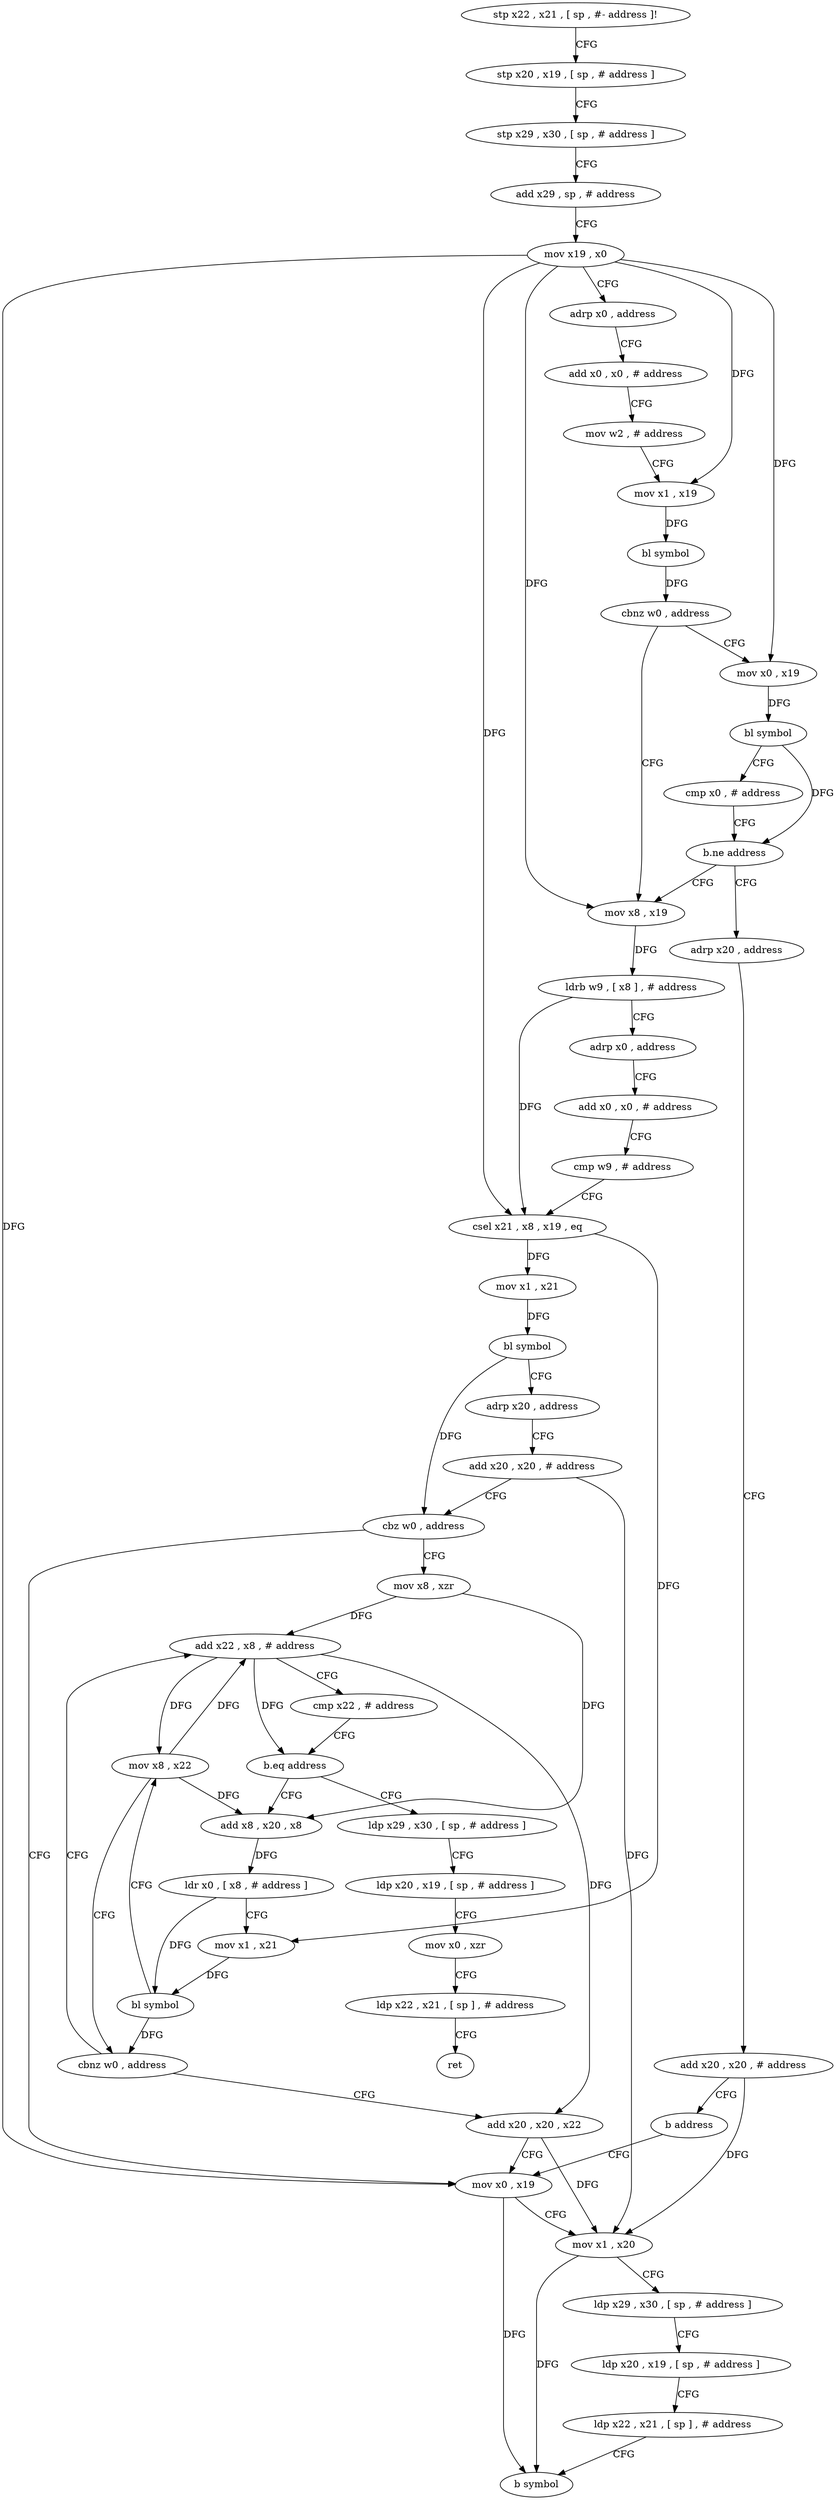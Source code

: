 digraph "func" {
"4242080" [label = "stp x22 , x21 , [ sp , #- address ]!" ]
"4242084" [label = "stp x20 , x19 , [ sp , # address ]" ]
"4242088" [label = "stp x29 , x30 , [ sp , # address ]" ]
"4242092" [label = "add x29 , sp , # address" ]
"4242096" [label = "mov x19 , x0" ]
"4242100" [label = "adrp x0 , address" ]
"4242104" [label = "add x0 , x0 , # address" ]
"4242108" [label = "mov w2 , # address" ]
"4242112" [label = "mov x1 , x19" ]
"4242116" [label = "bl symbol" ]
"4242120" [label = "cbnz w0 , address" ]
"4242152" [label = "mov x8 , x19" ]
"4242124" [label = "mov x0 , x19" ]
"4242156" [label = "ldrb w9 , [ x8 ] , # address" ]
"4242160" [label = "adrp x0 , address" ]
"4242164" [label = "add x0 , x0 , # address" ]
"4242168" [label = "cmp w9 , # address" ]
"4242172" [label = "csel x21 , x8 , x19 , eq" ]
"4242176" [label = "mov x1 , x21" ]
"4242180" [label = "bl symbol" ]
"4242184" [label = "adrp x20 , address" ]
"4242188" [label = "add x20 , x20 , # address" ]
"4242192" [label = "cbz w0 , address" ]
"4242240" [label = "mov x0 , x19" ]
"4242196" [label = "mov x8 , xzr" ]
"4242128" [label = "bl symbol" ]
"4242132" [label = "cmp x0 , # address" ]
"4242136" [label = "b.ne address" ]
"4242140" [label = "adrp x20 , address" ]
"4242244" [label = "mov x1 , x20" ]
"4242248" [label = "ldp x29 , x30 , [ sp , # address ]" ]
"4242252" [label = "ldp x20 , x19 , [ sp , # address ]" ]
"4242256" [label = "ldp x22 , x21 , [ sp ] , # address" ]
"4242260" [label = "b symbol" ]
"4242200" [label = "add x22 , x8 , # address" ]
"4242144" [label = "add x20 , x20 , # address" ]
"4242148" [label = "b address" ]
"4242264" [label = "ldp x29 , x30 , [ sp , # address ]" ]
"4242268" [label = "ldp x20 , x19 , [ sp , # address ]" ]
"4242272" [label = "mov x0 , xzr" ]
"4242276" [label = "ldp x22 , x21 , [ sp ] , # address" ]
"4242280" [label = "ret" ]
"4242212" [label = "add x8 , x20 , x8" ]
"4242216" [label = "ldr x0 , [ x8 , # address ]" ]
"4242220" [label = "mov x1 , x21" ]
"4242224" [label = "bl symbol" ]
"4242228" [label = "mov x8 , x22" ]
"4242232" [label = "cbnz w0 , address" ]
"4242236" [label = "add x20 , x20 , x22" ]
"4242204" [label = "cmp x22 , # address" ]
"4242208" [label = "b.eq address" ]
"4242080" -> "4242084" [ label = "CFG" ]
"4242084" -> "4242088" [ label = "CFG" ]
"4242088" -> "4242092" [ label = "CFG" ]
"4242092" -> "4242096" [ label = "CFG" ]
"4242096" -> "4242100" [ label = "CFG" ]
"4242096" -> "4242112" [ label = "DFG" ]
"4242096" -> "4242152" [ label = "DFG" ]
"4242096" -> "4242124" [ label = "DFG" ]
"4242096" -> "4242172" [ label = "DFG" ]
"4242096" -> "4242240" [ label = "DFG" ]
"4242100" -> "4242104" [ label = "CFG" ]
"4242104" -> "4242108" [ label = "CFG" ]
"4242108" -> "4242112" [ label = "CFG" ]
"4242112" -> "4242116" [ label = "DFG" ]
"4242116" -> "4242120" [ label = "DFG" ]
"4242120" -> "4242152" [ label = "CFG" ]
"4242120" -> "4242124" [ label = "CFG" ]
"4242152" -> "4242156" [ label = "DFG" ]
"4242124" -> "4242128" [ label = "DFG" ]
"4242156" -> "4242160" [ label = "CFG" ]
"4242156" -> "4242172" [ label = "DFG" ]
"4242160" -> "4242164" [ label = "CFG" ]
"4242164" -> "4242168" [ label = "CFG" ]
"4242168" -> "4242172" [ label = "CFG" ]
"4242172" -> "4242176" [ label = "DFG" ]
"4242172" -> "4242220" [ label = "DFG" ]
"4242176" -> "4242180" [ label = "DFG" ]
"4242180" -> "4242184" [ label = "CFG" ]
"4242180" -> "4242192" [ label = "DFG" ]
"4242184" -> "4242188" [ label = "CFG" ]
"4242188" -> "4242192" [ label = "CFG" ]
"4242188" -> "4242244" [ label = "DFG" ]
"4242192" -> "4242240" [ label = "CFG" ]
"4242192" -> "4242196" [ label = "CFG" ]
"4242240" -> "4242244" [ label = "CFG" ]
"4242240" -> "4242260" [ label = "DFG" ]
"4242196" -> "4242200" [ label = "DFG" ]
"4242196" -> "4242212" [ label = "DFG" ]
"4242128" -> "4242132" [ label = "CFG" ]
"4242128" -> "4242136" [ label = "DFG" ]
"4242132" -> "4242136" [ label = "CFG" ]
"4242136" -> "4242152" [ label = "CFG" ]
"4242136" -> "4242140" [ label = "CFG" ]
"4242140" -> "4242144" [ label = "CFG" ]
"4242244" -> "4242248" [ label = "CFG" ]
"4242244" -> "4242260" [ label = "DFG" ]
"4242248" -> "4242252" [ label = "CFG" ]
"4242252" -> "4242256" [ label = "CFG" ]
"4242256" -> "4242260" [ label = "CFG" ]
"4242200" -> "4242204" [ label = "CFG" ]
"4242200" -> "4242208" [ label = "DFG" ]
"4242200" -> "4242228" [ label = "DFG" ]
"4242200" -> "4242236" [ label = "DFG" ]
"4242144" -> "4242148" [ label = "CFG" ]
"4242144" -> "4242244" [ label = "DFG" ]
"4242148" -> "4242240" [ label = "CFG" ]
"4242264" -> "4242268" [ label = "CFG" ]
"4242268" -> "4242272" [ label = "CFG" ]
"4242272" -> "4242276" [ label = "CFG" ]
"4242276" -> "4242280" [ label = "CFG" ]
"4242212" -> "4242216" [ label = "DFG" ]
"4242216" -> "4242220" [ label = "CFG" ]
"4242216" -> "4242224" [ label = "DFG" ]
"4242220" -> "4242224" [ label = "DFG" ]
"4242224" -> "4242228" [ label = "CFG" ]
"4242224" -> "4242232" [ label = "DFG" ]
"4242228" -> "4242232" [ label = "CFG" ]
"4242228" -> "4242200" [ label = "DFG" ]
"4242228" -> "4242212" [ label = "DFG" ]
"4242232" -> "4242200" [ label = "CFG" ]
"4242232" -> "4242236" [ label = "CFG" ]
"4242236" -> "4242240" [ label = "CFG" ]
"4242236" -> "4242244" [ label = "DFG" ]
"4242204" -> "4242208" [ label = "CFG" ]
"4242208" -> "4242264" [ label = "CFG" ]
"4242208" -> "4242212" [ label = "CFG" ]
}
